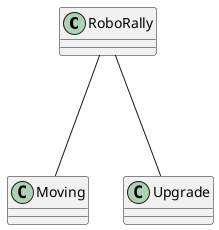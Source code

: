 @startuml

class RoboRally
class Moving
class Upgrade


RoboRally --- Moving
RoboRally --- Upgrade



@enduml